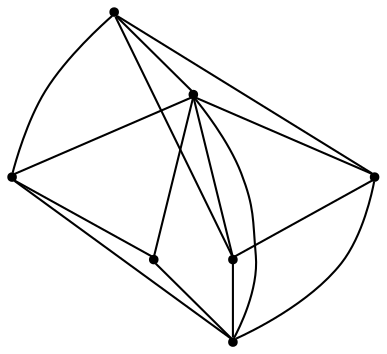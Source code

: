 graph {
  node [shape=point,comment="{\"directed\":false,\"doi\":\"10.1007/978-3-662-45803-7_33\",\"figure\":\"1 (2)\"}"]

  v0 [pos="1580.763535939635,2592.4156408288627"]
  v1 [pos="1542.152452545434,2577.8078731126766"]
  v2 [pos="1505.6302774862393,2555.9005471271666"]
  v3 [pos="1605.8066405248478,2501.64723167319"]
  v4 [pos="1474.324392593766,2575.7193770768913"]
  v5 [pos="1441.9760895068257,2621.6265962260672"]
  v6 [pos="1435.717381145637,2522.512090765594"]

  v4 -- v1 [id="-7",pos="1474.324392593766,2575.7193770768913 1542.152452545434,2577.8078731126766 1542.152452545434,2577.8078731126766 1542.152452545434,2577.8078731126766"]
  v6 -- v3 [id="-15",pos="1435.717381145637,2522.512090765594 1605.8066405248478,2501.64723167319 1605.8066405248478,2501.64723167319 1605.8066405248478,2501.64723167319"]
  v6 -- v2 [id="-17",pos="1435.717381145637,2522.512090765594 1505.6302774862393,2555.9005471271666 1505.6302774862393,2555.9005471271666 1505.6302774862393,2555.9005471271666"]
  v5 -- v0 [id="-18",pos="1441.9760895068257,2621.6265962260672 1580.763535939635,2592.4156408288627 1580.763535939635,2592.4156408288627 1580.763535939635,2592.4156408288627"]
  v5 -- v3 [id="-20",pos="1441.9760895068257,2621.6265962260672 1605.8066405248478,2501.64723167319 1605.8066405248478,2501.64723167319 1605.8066405248478,2501.64723167319"]
  v1 -- v0 [id="-23",pos="1542.152452545434,2577.8078731126766 1580.763535939635,2592.4156408288627 1580.763535939635,2592.4156408288627 1580.763535939635,2592.4156408288627"]
  v2 -- v3 [id="-24",pos="1505.6302774862393,2555.9005471271666 1605.8066405248478,2501.64723167319 1605.8066405248478,2501.64723167319 1605.8066405248478,2501.64723167319"]
  v0 -- v3 [id="-1",pos="1580.763535939635,2592.4156408288627 1605.8066405248478,2501.64723167319 1605.8066405248478,2501.64723167319 1605.8066405248478,2501.64723167319"]
  v5 -- v6 [id="-16",pos="1441.9760895068257,2621.6265962260672 1435.717381145637,2522.512090765594 1435.717381145637,2522.512090765594 1435.717381145637,2522.512090765594"]
  v2 -- v5 [id="-19",pos="1505.6302774862393,2555.9005471271666 1441.9760895068257,2621.6265962260672 1441.9760895068257,2621.6265962260672 1441.9760895068257,2621.6265962260672"]
  v5 -- v1 [id="-21",pos="1441.9760895068257,2621.6265962260672 1542.152452545434,2577.8078731126766 1542.152452545434,2577.8078731126766 1542.152452545434,2577.8078731126766"]
  v4 -- v5 [id="-22",pos="1474.324392593766,2575.7193770768913 1441.9760895068257,2621.6265962260672 1441.9760895068257,2621.6265962260672 1441.9760895068257,2621.6265962260672"]
  v4 -- v6 [id="-25",pos="1474.324392593766,2575.7193770768913 1435.717381145637,2522.512090765594 1435.717381145637,2522.512090765594 1435.717381145637,2522.512090765594"]
  v2 -- v4 [id="-26",pos="1505.6302774862393,2555.9005471271666 1474.324392593766,2575.7193770768913 1474.324392593766,2575.7193770768913 1474.324392593766,2575.7193770768913"]
  v1 -- v3 [id="-27",pos="1542.152452545434,2577.8078731126766 1605.8066405248478,2501.64723167319 1605.8066405248478,2501.64723167319 1605.8066405248478,2501.64723167319"]
}